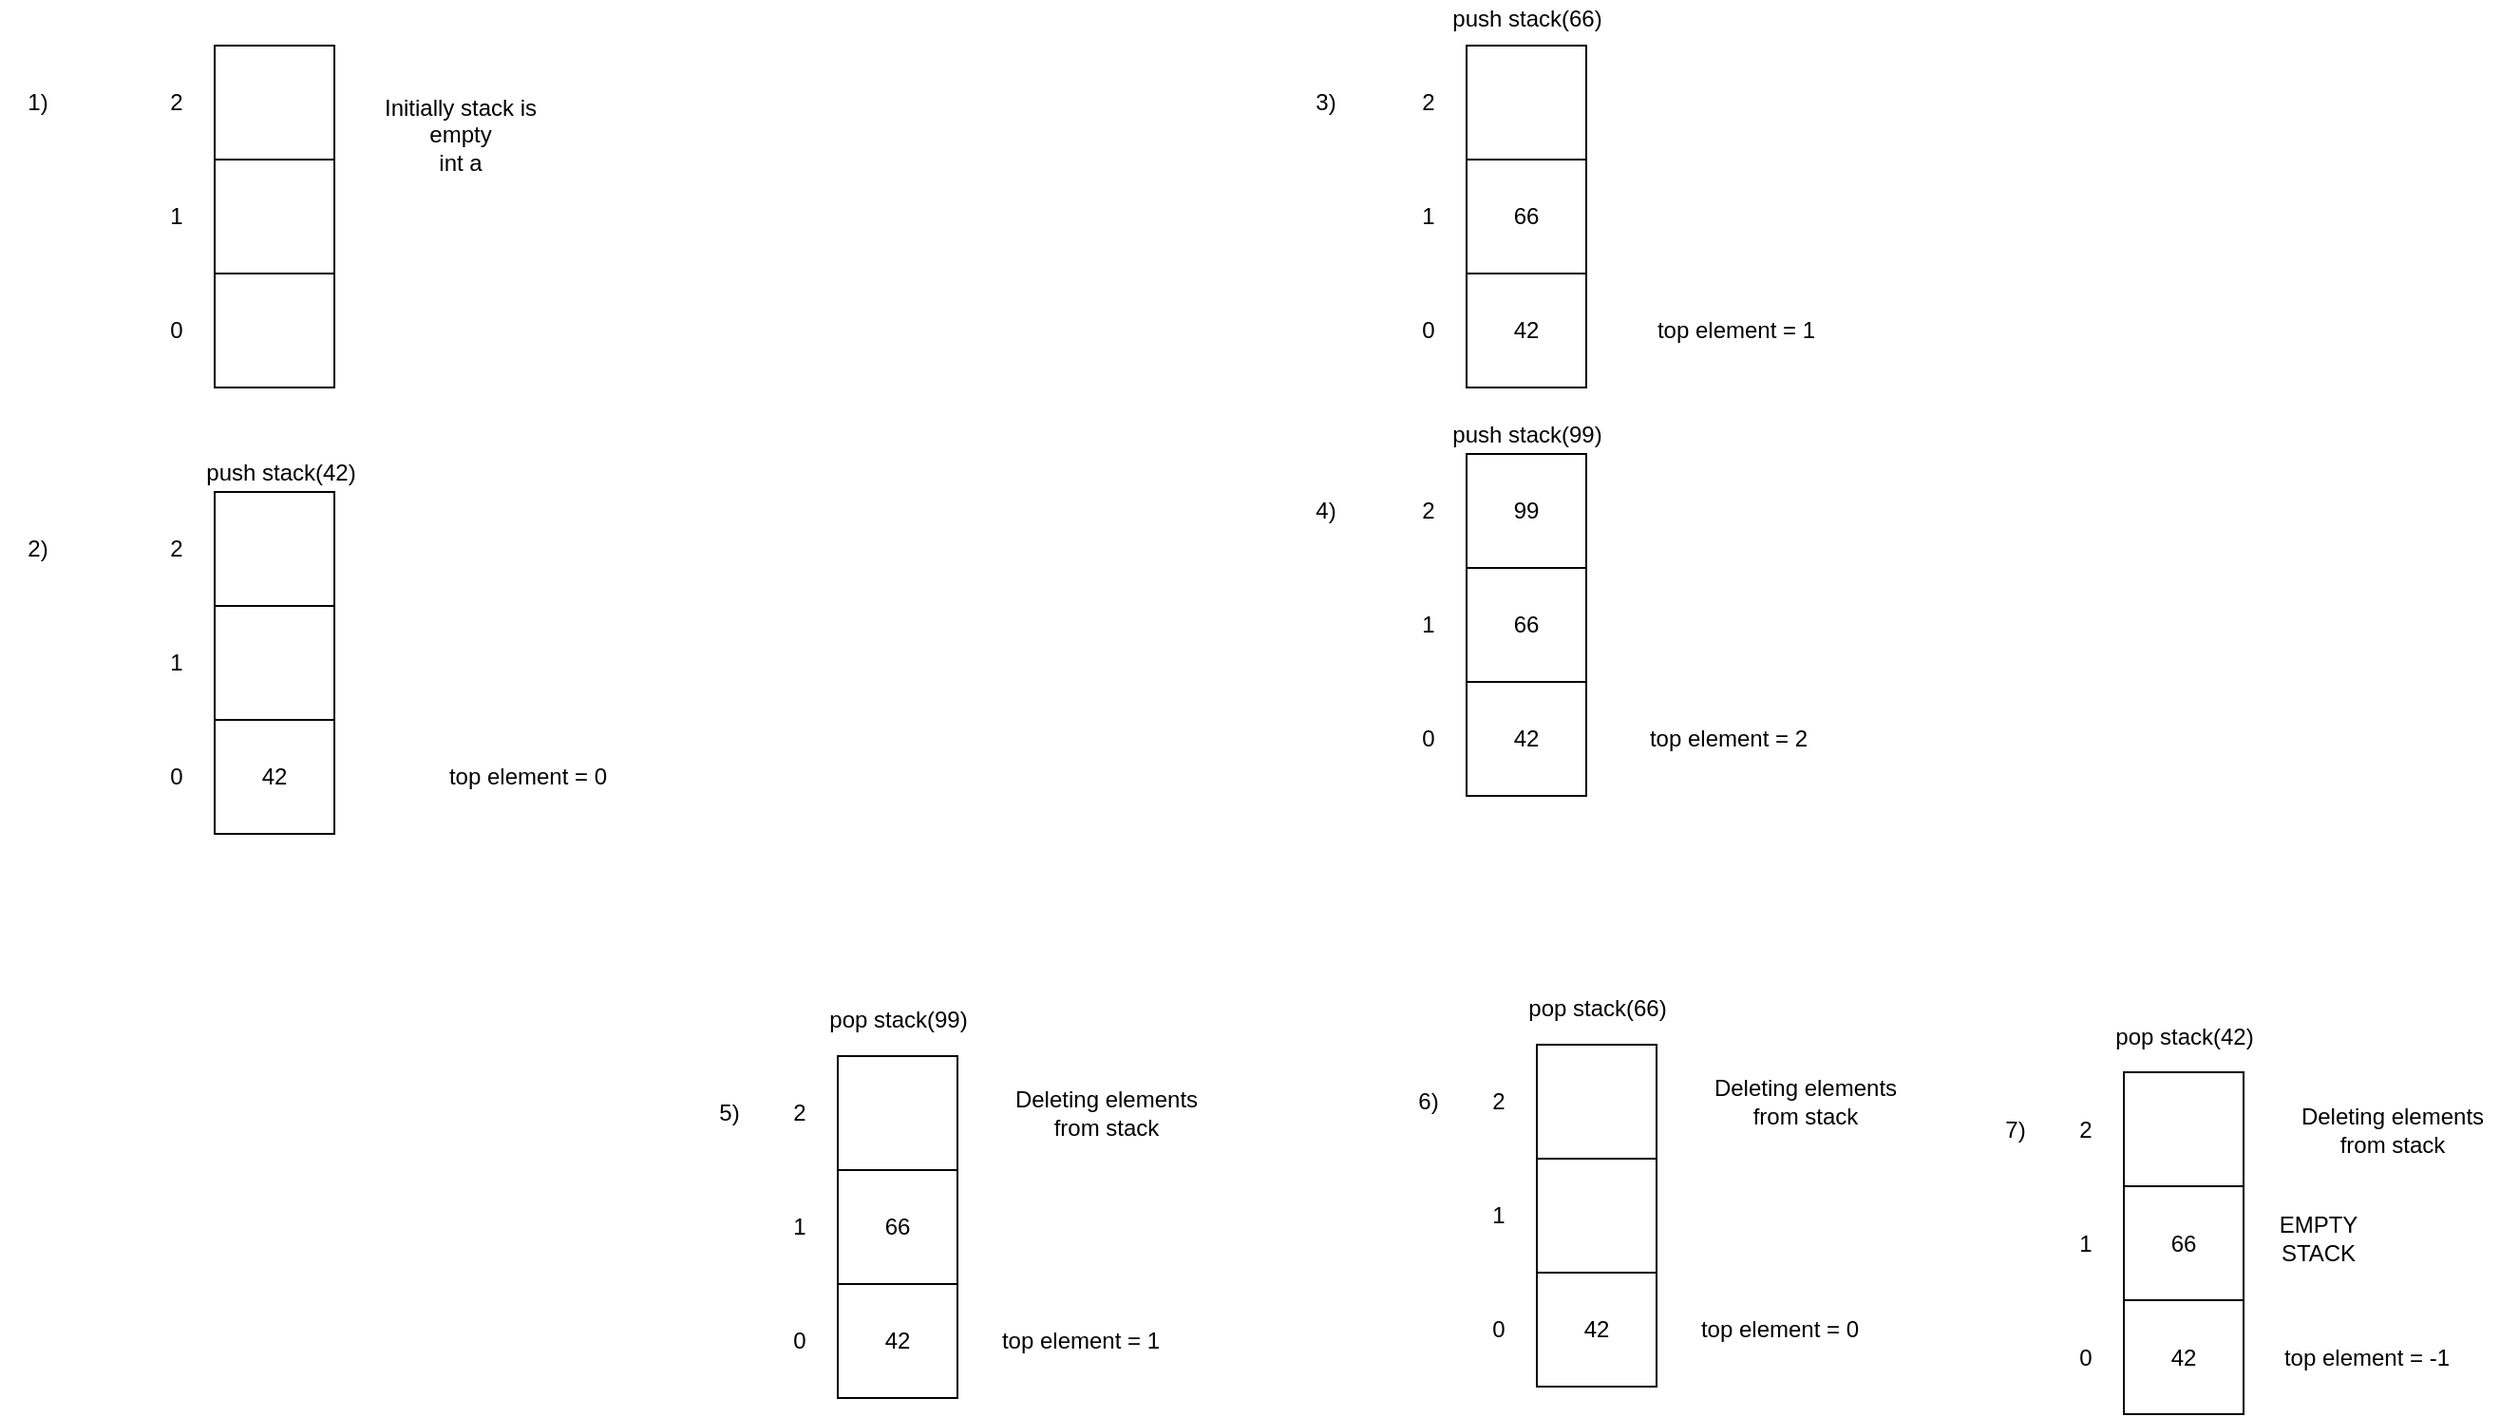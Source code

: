 <mxfile version="14.2.7" type="github">
  <diagram id="P-bRbUbAwZ-fav1L3_YK" name="Page-1">
    <mxGraphModel dx="1760" dy="1234" grid="0" gridSize="10" guides="1" tooltips="1" connect="1" arrows="1" fold="1" page="0" pageScale="1" pageWidth="850" pageHeight="1100" math="0" shadow="0">
      <root>
        <mxCell id="0" />
        <mxCell id="1" parent="0" />
        <mxCell id="pgRO-xQ-gjPsMO0d7qzp-18" value="" style="rounded=0;whiteSpace=wrap;html=1;labelBackgroundColor=none;labelBorderColor=none;" parent="1" vertex="1">
          <mxGeometry x="-76" y="-39" width="63" height="60" as="geometry" />
        </mxCell>
        <mxCell id="pgRO-xQ-gjPsMO0d7qzp-19" value="" style="rounded=0;whiteSpace=wrap;html=1;labelBackgroundColor=none;labelBorderColor=none;" parent="1" vertex="1">
          <mxGeometry x="-76" y="21" width="63" height="60" as="geometry" />
        </mxCell>
        <mxCell id="pgRO-xQ-gjPsMO0d7qzp-20" value="" style="rounded=0;whiteSpace=wrap;html=1;labelBackgroundColor=none;labelBorderColor=none;" parent="1" vertex="1">
          <mxGeometry x="-76" y="81" width="63" height="60" as="geometry" />
        </mxCell>
        <mxCell id="pgRO-xQ-gjPsMO0d7qzp-21" value="2" style="text;html=1;strokeColor=none;fillColor=none;align=center;verticalAlign=middle;whiteSpace=wrap;rounded=0;labelBackgroundColor=none;fontColor=#000000;" parent="1" vertex="1">
          <mxGeometry x="-116" y="-19" width="40" height="20" as="geometry" />
        </mxCell>
        <mxCell id="pgRO-xQ-gjPsMO0d7qzp-24" value="1" style="text;html=1;strokeColor=none;fillColor=none;align=center;verticalAlign=middle;whiteSpace=wrap;rounded=0;labelBackgroundColor=none;fontColor=#000000;" parent="1" vertex="1">
          <mxGeometry x="-116" y="41" width="40" height="20" as="geometry" />
        </mxCell>
        <mxCell id="pgRO-xQ-gjPsMO0d7qzp-25" value="0" style="text;html=1;strokeColor=none;fillColor=none;align=center;verticalAlign=middle;whiteSpace=wrap;rounded=0;labelBackgroundColor=none;fontColor=#000000;" parent="1" vertex="1">
          <mxGeometry x="-116" y="101" width="40" height="20" as="geometry" />
        </mxCell>
        <mxCell id="pgRO-xQ-gjPsMO0d7qzp-26" value="Initially stack is empty&lt;br&gt;int a" style="text;html=1;strokeColor=none;fillColor=none;align=center;verticalAlign=middle;whiteSpace=wrap;rounded=0;labelBackgroundColor=none;fontColor=#000000;" parent="1" vertex="1">
          <mxGeometry x="2" y="-16" width="103" height="48" as="geometry" />
        </mxCell>
        <mxCell id="pgRO-xQ-gjPsMO0d7qzp-29" value="" style="rounded=0;whiteSpace=wrap;html=1;labelBackgroundColor=none;labelBorderColor=none;" parent="1" vertex="1">
          <mxGeometry x="-76" y="196" width="63" height="60" as="geometry" />
        </mxCell>
        <mxCell id="pgRO-xQ-gjPsMO0d7qzp-30" value="" style="rounded=0;whiteSpace=wrap;html=1;labelBackgroundColor=none;labelBorderColor=none;" parent="1" vertex="1">
          <mxGeometry x="-76" y="256" width="63" height="60" as="geometry" />
        </mxCell>
        <mxCell id="pgRO-xQ-gjPsMO0d7qzp-31" value="42" style="rounded=0;whiteSpace=wrap;html=1;labelBackgroundColor=none;labelBorderColor=none;" parent="1" vertex="1">
          <mxGeometry x="-76" y="316" width="63" height="60" as="geometry" />
        </mxCell>
        <mxCell id="pgRO-xQ-gjPsMO0d7qzp-32" value="2" style="text;html=1;strokeColor=none;fillColor=none;align=center;verticalAlign=middle;whiteSpace=wrap;rounded=0;labelBackgroundColor=none;fontColor=#000000;" parent="1" vertex="1">
          <mxGeometry x="-116" y="216" width="40" height="20" as="geometry" />
        </mxCell>
        <mxCell id="pgRO-xQ-gjPsMO0d7qzp-33" value="1" style="text;html=1;strokeColor=none;fillColor=none;align=center;verticalAlign=middle;whiteSpace=wrap;rounded=0;labelBackgroundColor=none;fontColor=#000000;" parent="1" vertex="1">
          <mxGeometry x="-116" y="276" width="40" height="20" as="geometry" />
        </mxCell>
        <mxCell id="pgRO-xQ-gjPsMO0d7qzp-34" value="0" style="text;html=1;strokeColor=none;fillColor=none;align=center;verticalAlign=middle;whiteSpace=wrap;rounded=0;labelBackgroundColor=none;fontColor=#000000;" parent="1" vertex="1">
          <mxGeometry x="-116" y="336" width="40" height="20" as="geometry" />
        </mxCell>
        <mxCell id="pgRO-xQ-gjPsMO0d7qzp-35" value="push stack(42)" style="text;html=1;strokeColor=none;fillColor=none;align=center;verticalAlign=middle;whiteSpace=wrap;rounded=0;labelBackgroundColor=none;fontColor=#000000;" parent="1" vertex="1">
          <mxGeometry x="-83" y="176" width="83.5" height="20" as="geometry" />
        </mxCell>
        <mxCell id="pgRO-xQ-gjPsMO0d7qzp-36" value="1)" style="text;html=1;strokeColor=none;fillColor=none;align=center;verticalAlign=middle;whiteSpace=wrap;rounded=0;labelBackgroundColor=none;fontColor=#000000;" parent="1" vertex="1">
          <mxGeometry x="-189" y="-19" width="40" height="20" as="geometry" />
        </mxCell>
        <mxCell id="pgRO-xQ-gjPsMO0d7qzp-37" value="2)" style="text;html=1;strokeColor=none;fillColor=none;align=center;verticalAlign=middle;whiteSpace=wrap;rounded=0;labelBackgroundColor=none;fontColor=#000000;" parent="1" vertex="1">
          <mxGeometry x="-189" y="216" width="40" height="20" as="geometry" />
        </mxCell>
        <mxCell id="pgRO-xQ-gjPsMO0d7qzp-38" value="top element = 0" style="text;html=1;strokeColor=none;fillColor=none;align=center;verticalAlign=middle;whiteSpace=wrap;rounded=0;labelBackgroundColor=none;fontColor=#000000;" parent="1" vertex="1">
          <mxGeometry x="42" y="336" width="94" height="20" as="geometry" />
        </mxCell>
        <mxCell id="pgRO-xQ-gjPsMO0d7qzp-39" value="" style="rounded=0;whiteSpace=wrap;html=1;labelBackgroundColor=none;labelBorderColor=none;" parent="1" vertex="1">
          <mxGeometry x="583" y="-39" width="63" height="60" as="geometry" />
        </mxCell>
        <mxCell id="pgRO-xQ-gjPsMO0d7qzp-40" value="66" style="rounded=0;whiteSpace=wrap;html=1;labelBackgroundColor=none;labelBorderColor=none;" parent="1" vertex="1">
          <mxGeometry x="583" y="21" width="63" height="60" as="geometry" />
        </mxCell>
        <mxCell id="pgRO-xQ-gjPsMO0d7qzp-41" value="42" style="rounded=0;whiteSpace=wrap;html=1;labelBackgroundColor=none;labelBorderColor=none;" parent="1" vertex="1">
          <mxGeometry x="583" y="81" width="63" height="60" as="geometry" />
        </mxCell>
        <mxCell id="pgRO-xQ-gjPsMO0d7qzp-42" value="2" style="text;html=1;strokeColor=none;fillColor=none;align=center;verticalAlign=middle;whiteSpace=wrap;rounded=0;labelBackgroundColor=none;fontColor=#000000;" parent="1" vertex="1">
          <mxGeometry x="543" y="-19" width="40" height="20" as="geometry" />
        </mxCell>
        <mxCell id="pgRO-xQ-gjPsMO0d7qzp-43" value="1" style="text;html=1;strokeColor=none;fillColor=none;align=center;verticalAlign=middle;whiteSpace=wrap;rounded=0;labelBackgroundColor=none;fontColor=#000000;" parent="1" vertex="1">
          <mxGeometry x="543" y="41" width="40" height="20" as="geometry" />
        </mxCell>
        <mxCell id="pgRO-xQ-gjPsMO0d7qzp-44" value="0" style="text;html=1;strokeColor=none;fillColor=none;align=center;verticalAlign=middle;whiteSpace=wrap;rounded=0;labelBackgroundColor=none;fontColor=#000000;" parent="1" vertex="1">
          <mxGeometry x="543" y="101" width="40" height="20" as="geometry" />
        </mxCell>
        <mxCell id="pgRO-xQ-gjPsMO0d7qzp-45" value="3)" style="text;html=1;strokeColor=none;fillColor=none;align=center;verticalAlign=middle;whiteSpace=wrap;rounded=0;labelBackgroundColor=none;fontColor=#000000;" parent="1" vertex="1">
          <mxGeometry x="489" y="-19" width="40" height="20" as="geometry" />
        </mxCell>
        <mxCell id="pgRO-xQ-gjPsMO0d7qzp-46" value="push stack(66)" style="text;html=1;strokeColor=none;fillColor=none;align=center;verticalAlign=middle;whiteSpace=wrap;rounded=0;labelBackgroundColor=none;fontColor=#000000;" parent="1" vertex="1">
          <mxGeometry x="572.75" y="-63" width="83.5" height="20" as="geometry" />
        </mxCell>
        <mxCell id="pgRO-xQ-gjPsMO0d7qzp-47" value="top element = 1" style="text;html=1;strokeColor=none;fillColor=none;align=center;verticalAlign=middle;whiteSpace=wrap;rounded=0;labelBackgroundColor=none;fontColor=#000000;" parent="1" vertex="1">
          <mxGeometry x="678" y="101" width="94" height="20" as="geometry" />
        </mxCell>
        <mxCell id="pgRO-xQ-gjPsMO0d7qzp-48" value="99" style="rounded=0;whiteSpace=wrap;html=1;labelBackgroundColor=none;labelBorderColor=none;" parent="1" vertex="1">
          <mxGeometry x="583" y="176" width="63" height="60" as="geometry" />
        </mxCell>
        <mxCell id="pgRO-xQ-gjPsMO0d7qzp-49" value="66" style="rounded=0;whiteSpace=wrap;html=1;labelBackgroundColor=none;labelBorderColor=none;" parent="1" vertex="1">
          <mxGeometry x="583" y="236" width="63" height="60" as="geometry" />
        </mxCell>
        <mxCell id="pgRO-xQ-gjPsMO0d7qzp-50" value="42" style="rounded=0;whiteSpace=wrap;html=1;labelBackgroundColor=none;labelBorderColor=none;" parent="1" vertex="1">
          <mxGeometry x="583" y="296" width="63" height="60" as="geometry" />
        </mxCell>
        <mxCell id="pgRO-xQ-gjPsMO0d7qzp-51" value="2" style="text;html=1;strokeColor=none;fillColor=none;align=center;verticalAlign=middle;whiteSpace=wrap;rounded=0;labelBackgroundColor=none;fontColor=#000000;" parent="1" vertex="1">
          <mxGeometry x="543" y="196" width="40" height="20" as="geometry" />
        </mxCell>
        <mxCell id="pgRO-xQ-gjPsMO0d7qzp-52" value="1" style="text;html=1;strokeColor=none;fillColor=none;align=center;verticalAlign=middle;whiteSpace=wrap;rounded=0;labelBackgroundColor=none;fontColor=#000000;" parent="1" vertex="1">
          <mxGeometry x="543" y="256" width="40" height="20" as="geometry" />
        </mxCell>
        <mxCell id="pgRO-xQ-gjPsMO0d7qzp-53" value="0" style="text;html=1;strokeColor=none;fillColor=none;align=center;verticalAlign=middle;whiteSpace=wrap;rounded=0;labelBackgroundColor=none;fontColor=#000000;" parent="1" vertex="1">
          <mxGeometry x="543" y="316" width="40" height="20" as="geometry" />
        </mxCell>
        <mxCell id="pgRO-xQ-gjPsMO0d7qzp-54" value="push stack(99)" style="text;html=1;strokeColor=none;fillColor=none;align=center;verticalAlign=middle;whiteSpace=wrap;rounded=0;labelBackgroundColor=none;fontColor=#000000;" parent="1" vertex="1">
          <mxGeometry x="572.75" y="156" width="83.5" height="20" as="geometry" />
        </mxCell>
        <mxCell id="pgRO-xQ-gjPsMO0d7qzp-55" value="4)" style="text;html=1;strokeColor=none;fillColor=none;align=center;verticalAlign=middle;whiteSpace=wrap;rounded=0;labelBackgroundColor=none;fontColor=#000000;" parent="1" vertex="1">
          <mxGeometry x="489" y="196" width="40" height="20" as="geometry" />
        </mxCell>
        <mxCell id="pgRO-xQ-gjPsMO0d7qzp-56" value="top element = 2" style="text;html=1;strokeColor=none;fillColor=none;align=center;verticalAlign=middle;whiteSpace=wrap;rounded=0;labelBackgroundColor=none;fontColor=#000000;" parent="1" vertex="1">
          <mxGeometry x="674" y="316" width="94" height="20" as="geometry" />
        </mxCell>
        <mxCell id="pgRO-xQ-gjPsMO0d7qzp-57" value="" style="rounded=0;whiteSpace=wrap;html=1;labelBackgroundColor=none;labelBorderColor=none;" parent="1" vertex="1">
          <mxGeometry x="252" y="493" width="63" height="60" as="geometry" />
        </mxCell>
        <mxCell id="pgRO-xQ-gjPsMO0d7qzp-58" value="66" style="rounded=0;whiteSpace=wrap;html=1;labelBackgroundColor=none;labelBorderColor=none;" parent="1" vertex="1">
          <mxGeometry x="252" y="553" width="63" height="60" as="geometry" />
        </mxCell>
        <mxCell id="pgRO-xQ-gjPsMO0d7qzp-59" value="42" style="rounded=0;whiteSpace=wrap;html=1;labelBackgroundColor=none;labelBorderColor=none;" parent="1" vertex="1">
          <mxGeometry x="252" y="613" width="63" height="60" as="geometry" />
        </mxCell>
        <mxCell id="pgRO-xQ-gjPsMO0d7qzp-60" value="2" style="text;html=1;strokeColor=none;fillColor=none;align=center;verticalAlign=middle;whiteSpace=wrap;rounded=0;labelBackgroundColor=none;fontColor=#000000;" parent="1" vertex="1">
          <mxGeometry x="212" y="513" width="40" height="20" as="geometry" />
        </mxCell>
        <mxCell id="pgRO-xQ-gjPsMO0d7qzp-61" value="1" style="text;html=1;strokeColor=none;fillColor=none;align=center;verticalAlign=middle;whiteSpace=wrap;rounded=0;labelBackgroundColor=none;fontColor=#000000;" parent="1" vertex="1">
          <mxGeometry x="212" y="573" width="40" height="20" as="geometry" />
        </mxCell>
        <mxCell id="pgRO-xQ-gjPsMO0d7qzp-62" value="0" style="text;html=1;strokeColor=none;fillColor=none;align=center;verticalAlign=middle;whiteSpace=wrap;rounded=0;labelBackgroundColor=none;fontColor=#000000;" parent="1" vertex="1">
          <mxGeometry x="212" y="633" width="40" height="20" as="geometry" />
        </mxCell>
        <mxCell id="pgRO-xQ-gjPsMO0d7qzp-63" value="pop stack(99)" style="text;html=1;strokeColor=none;fillColor=none;align=center;verticalAlign=middle;whiteSpace=wrap;rounded=0;labelBackgroundColor=none;fontColor=#000000;" parent="1" vertex="1">
          <mxGeometry x="241.75" y="464" width="83.5" height="20" as="geometry" />
        </mxCell>
        <mxCell id="pgRO-xQ-gjPsMO0d7qzp-64" value="top element = 1" style="text;html=1;strokeColor=none;fillColor=none;align=center;verticalAlign=middle;whiteSpace=wrap;rounded=0;labelBackgroundColor=none;fontColor=#000000;" parent="1" vertex="1">
          <mxGeometry x="333" y="633" width="94" height="20" as="geometry" />
        </mxCell>
        <mxCell id="pgRO-xQ-gjPsMO0d7qzp-65" value="5)" style="text;html=1;strokeColor=none;fillColor=none;align=center;verticalAlign=middle;whiteSpace=wrap;rounded=0;labelBackgroundColor=none;fontColor=#000000;" parent="1" vertex="1">
          <mxGeometry x="175" y="513" width="40" height="20" as="geometry" />
        </mxCell>
        <mxCell id="pgRO-xQ-gjPsMO0d7qzp-66" value="Deleting elements from stack" style="text;html=1;strokeColor=none;fillColor=none;align=center;verticalAlign=middle;whiteSpace=wrap;rounded=0;labelBackgroundColor=none;fontColor=#000000;" parent="1" vertex="1">
          <mxGeometry x="338" y="503" width="111" height="40" as="geometry" />
        </mxCell>
        <mxCell id="pgRO-xQ-gjPsMO0d7qzp-67" value="" style="rounded=0;whiteSpace=wrap;html=1;labelBackgroundColor=none;labelBorderColor=none;" parent="1" vertex="1">
          <mxGeometry x="620" y="487" width="63" height="60" as="geometry" />
        </mxCell>
        <mxCell id="pgRO-xQ-gjPsMO0d7qzp-68" value="" style="rounded=0;whiteSpace=wrap;html=1;labelBackgroundColor=none;labelBorderColor=none;" parent="1" vertex="1">
          <mxGeometry x="620" y="547" width="63" height="60" as="geometry" />
        </mxCell>
        <mxCell id="pgRO-xQ-gjPsMO0d7qzp-69" value="42" style="rounded=0;whiteSpace=wrap;html=1;labelBackgroundColor=none;labelBorderColor=none;" parent="1" vertex="1">
          <mxGeometry x="620" y="607" width="63" height="60" as="geometry" />
        </mxCell>
        <mxCell id="pgRO-xQ-gjPsMO0d7qzp-70" value="2" style="text;html=1;strokeColor=none;fillColor=none;align=center;verticalAlign=middle;whiteSpace=wrap;rounded=0;labelBackgroundColor=none;fontColor=#000000;" parent="1" vertex="1">
          <mxGeometry x="580" y="507" width="40" height="20" as="geometry" />
        </mxCell>
        <mxCell id="pgRO-xQ-gjPsMO0d7qzp-71" value="1" style="text;html=1;strokeColor=none;fillColor=none;align=center;verticalAlign=middle;whiteSpace=wrap;rounded=0;labelBackgroundColor=none;fontColor=#000000;" parent="1" vertex="1">
          <mxGeometry x="580" y="567" width="40" height="20" as="geometry" />
        </mxCell>
        <mxCell id="pgRO-xQ-gjPsMO0d7qzp-72" value="0" style="text;html=1;strokeColor=none;fillColor=none;align=center;verticalAlign=middle;whiteSpace=wrap;rounded=0;labelBackgroundColor=none;fontColor=#000000;" parent="1" vertex="1">
          <mxGeometry x="580" y="627" width="40" height="20" as="geometry" />
        </mxCell>
        <mxCell id="pgRO-xQ-gjPsMO0d7qzp-73" value="pop stack(66)" style="text;html=1;strokeColor=none;fillColor=none;align=center;verticalAlign=middle;whiteSpace=wrap;rounded=0;labelBackgroundColor=none;fontColor=#000000;" parent="1" vertex="1">
          <mxGeometry x="609.75" y="458" width="83.5" height="20" as="geometry" />
        </mxCell>
        <mxCell id="pgRO-xQ-gjPsMO0d7qzp-74" value="top element = 0" style="text;html=1;strokeColor=none;fillColor=none;align=center;verticalAlign=middle;whiteSpace=wrap;rounded=0;labelBackgroundColor=none;fontColor=#000000;" parent="1" vertex="1">
          <mxGeometry x="701" y="627" width="94" height="20" as="geometry" />
        </mxCell>
        <mxCell id="pgRO-xQ-gjPsMO0d7qzp-75" value="6)" style="text;html=1;strokeColor=none;fillColor=none;align=center;verticalAlign=middle;whiteSpace=wrap;rounded=0;labelBackgroundColor=none;fontColor=#000000;" parent="1" vertex="1">
          <mxGeometry x="543" y="507" width="40" height="20" as="geometry" />
        </mxCell>
        <mxCell id="pgRO-xQ-gjPsMO0d7qzp-76" value="Deleting elements from stack" style="text;html=1;strokeColor=none;fillColor=none;align=center;verticalAlign=middle;whiteSpace=wrap;rounded=0;labelBackgroundColor=none;fontColor=#000000;" parent="1" vertex="1">
          <mxGeometry x="706" y="497" width="111" height="40" as="geometry" />
        </mxCell>
        <mxCell id="pgRO-xQ-gjPsMO0d7qzp-77" value="" style="rounded=0;whiteSpace=wrap;html=1;labelBackgroundColor=none;labelBorderColor=none;" parent="1" vertex="1">
          <mxGeometry x="929" y="501.5" width="63" height="60" as="geometry" />
        </mxCell>
        <mxCell id="pgRO-xQ-gjPsMO0d7qzp-78" value="66" style="rounded=0;whiteSpace=wrap;html=1;labelBackgroundColor=none;labelBorderColor=none;" parent="1" vertex="1">
          <mxGeometry x="929" y="561.5" width="63" height="60" as="geometry" />
        </mxCell>
        <mxCell id="pgRO-xQ-gjPsMO0d7qzp-79" value="42" style="rounded=0;whiteSpace=wrap;html=1;labelBackgroundColor=none;labelBorderColor=none;" parent="1" vertex="1">
          <mxGeometry x="929" y="621.5" width="63" height="60" as="geometry" />
        </mxCell>
        <mxCell id="pgRO-xQ-gjPsMO0d7qzp-80" value="2" style="text;html=1;strokeColor=none;fillColor=none;align=center;verticalAlign=middle;whiteSpace=wrap;rounded=0;labelBackgroundColor=none;fontColor=#000000;" parent="1" vertex="1">
          <mxGeometry x="889" y="521.5" width="40" height="20" as="geometry" />
        </mxCell>
        <mxCell id="pgRO-xQ-gjPsMO0d7qzp-81" value="1" style="text;html=1;strokeColor=none;fillColor=none;align=center;verticalAlign=middle;whiteSpace=wrap;rounded=0;labelBackgroundColor=none;fontColor=#000000;" parent="1" vertex="1">
          <mxGeometry x="889" y="581.5" width="40" height="20" as="geometry" />
        </mxCell>
        <mxCell id="pgRO-xQ-gjPsMO0d7qzp-82" value="0" style="text;html=1;strokeColor=none;fillColor=none;align=center;verticalAlign=middle;whiteSpace=wrap;rounded=0;labelBackgroundColor=none;fontColor=#000000;" parent="1" vertex="1">
          <mxGeometry x="889" y="641.5" width="40" height="20" as="geometry" />
        </mxCell>
        <mxCell id="pgRO-xQ-gjPsMO0d7qzp-83" value="pop stack(42)" style="text;html=1;strokeColor=none;fillColor=none;align=center;verticalAlign=middle;whiteSpace=wrap;rounded=0;labelBackgroundColor=none;fontColor=#000000;" parent="1" vertex="1">
          <mxGeometry x="918.75" y="472.5" width="83.5" height="20" as="geometry" />
        </mxCell>
        <mxCell id="pgRO-xQ-gjPsMO0d7qzp-84" value="top element = -1" style="text;html=1;strokeColor=none;fillColor=none;align=center;verticalAlign=middle;whiteSpace=wrap;rounded=0;labelBackgroundColor=none;fontColor=#000000;" parent="1" vertex="1">
          <mxGeometry x="1010" y="641.5" width="94" height="20" as="geometry" />
        </mxCell>
        <mxCell id="pgRO-xQ-gjPsMO0d7qzp-85" value="7)" style="text;html=1;strokeColor=none;fillColor=none;align=center;verticalAlign=middle;whiteSpace=wrap;rounded=0;labelBackgroundColor=none;fontColor=#000000;" parent="1" vertex="1">
          <mxGeometry x="852" y="521.5" width="40" height="20" as="geometry" />
        </mxCell>
        <mxCell id="pgRO-xQ-gjPsMO0d7qzp-86" value="Deleting elements from stack" style="text;html=1;strokeColor=none;fillColor=none;align=center;verticalAlign=middle;whiteSpace=wrap;rounded=0;labelBackgroundColor=none;fontColor=#000000;" parent="1" vertex="1">
          <mxGeometry x="1015" y="511.5" width="111" height="40" as="geometry" />
        </mxCell>
        <mxCell id="pgRO-xQ-gjPsMO0d7qzp-87" value="EMPTY STACK" style="text;html=1;strokeColor=none;fillColor=none;align=center;verticalAlign=middle;whiteSpace=wrap;rounded=0;labelBackgroundColor=none;fontColor=#000000;" parent="1" vertex="1">
          <mxGeometry x="997" y="570" width="69" height="37" as="geometry" />
        </mxCell>
      </root>
    </mxGraphModel>
  </diagram>
</mxfile>
